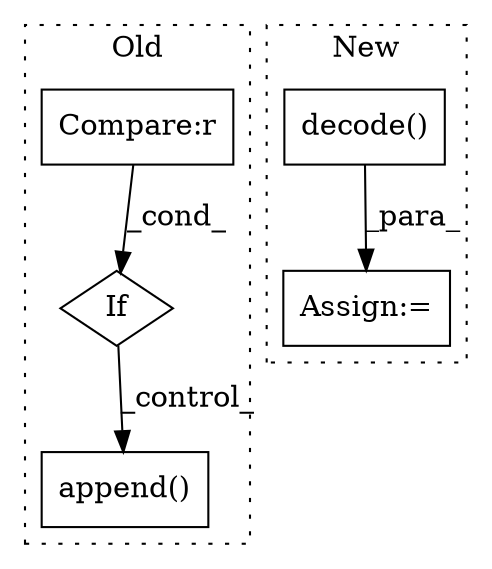 digraph G {
subgraph cluster0 {
1 [label="append()" a="75" s="22038,22088" l="20,1" shape="box"];
4 [label="If" a="96" s="21676" l="3" shape="diamond"];
5 [label="Compare:r" a="40" s="21734" l="23" shape="box"];
label = "Old";
style="dotted";
}
subgraph cluster1 {
2 [label="decode()" a="75" s="25215,25248" l="26,1" shape="box"];
3 [label="Assign:=" a="68" s="25212" l="3" shape="box"];
label = "New";
style="dotted";
}
2 -> 3 [label="_para_"];
4 -> 1 [label="_control_"];
5 -> 4 [label="_cond_"];
}